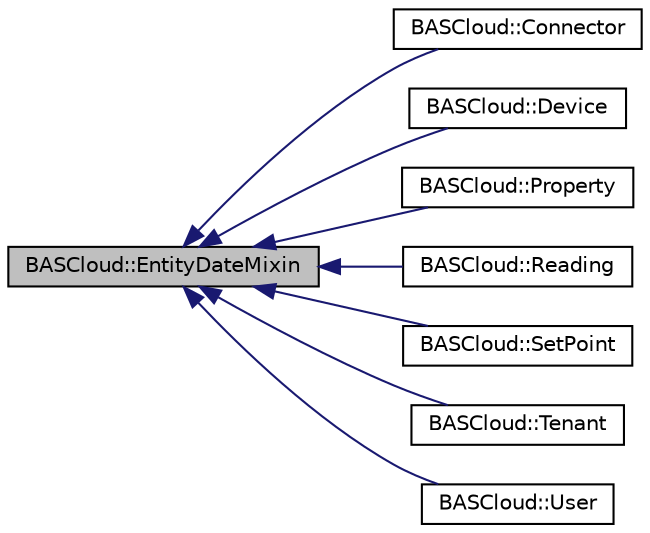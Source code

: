 digraph "BASCloud::EntityDateMixin"
{
 // LATEX_PDF_SIZE
  edge [fontname="Helvetica",fontsize="10",labelfontname="Helvetica",labelfontsize="10"];
  node [fontname="Helvetica",fontsize="10",shape=record];
  rankdir="LR";
  Node1 [label="BASCloud::EntityDateMixin",height=0.2,width=0.4,color="black", fillcolor="grey75", style="filled", fontcolor="black",tooltip="Mixin class that adds datetime functionality and attributes."];
  Node1 -> Node2 [dir="back",color="midnightblue",fontsize="10",style="solid",fontname="Helvetica"];
  Node2 [label="BASCloud::Connector",height=0.2,width=0.4,color="black", fillcolor="white", style="filled",URL="$classBASCloud_1_1Connector.html",tooltip="A Connector entity represents a BASCloud Connector in a property/building."];
  Node1 -> Node3 [dir="back",color="midnightblue",fontsize="10",style="solid",fontname="Helvetica"];
  Node3 [label="BASCloud::Device",height=0.2,width=0.4,color="black", fillcolor="white", style="filled",URL="$classBASCloud_1_1Device.html",tooltip="A device entity represents a sensor or actor in a property/building."];
  Node1 -> Node4 [dir="back",color="midnightblue",fontsize="10",style="solid",fontname="Helvetica"];
  Node4 [label="BASCloud::Property",height=0.2,width=0.4,color="black", fillcolor="white", style="filled",URL="$classBASCloud_1_1Property.html",tooltip="A Property entity represents a building or location in the BASCloud."];
  Node1 -> Node5 [dir="back",color="midnightblue",fontsize="10",style="solid",fontname="Helvetica"];
  Node5 [label="BASCloud::Reading",height=0.2,width=0.4,color="black", fillcolor="white", style="filled",URL="$classBASCloud_1_1Reading.html",tooltip="A Reading entity represents a reading from a sensor or actor (Device) in a building (Property)."];
  Node1 -> Node6 [dir="back",color="midnightblue",fontsize="10",style="solid",fontname="Helvetica"];
  Node6 [label="BASCloud::SetPoint",height=0.2,width=0.4,color="black", fillcolor="white", style="filled",URL="$classBASCloud_1_1SetPoint.html",tooltip="A SetPoint entity represents a future set point for a sensor or actor (Device) in a building (Propert..."];
  Node1 -> Node7 [dir="back",color="midnightblue",fontsize="10",style="solid",fontname="Helvetica"];
  Node7 [label="BASCloud::Tenant",height=0.2,width=0.4,color="black", fillcolor="white", style="filled",URL="$classBASCloud_1_1Tenant.html",tooltip="A Tenant entity represents a customer/tenant in the BASCloud."];
  Node1 -> Node8 [dir="back",color="midnightblue",fontsize="10",style="solid",fontname="Helvetica"];
  Node8 [label="BASCloud::User",height=0.2,width=0.4,color="black", fillcolor="white", style="filled",URL="$classBASCloud_1_1User.html",tooltip="A User entity represents a API user of the BASCloud."];
}
